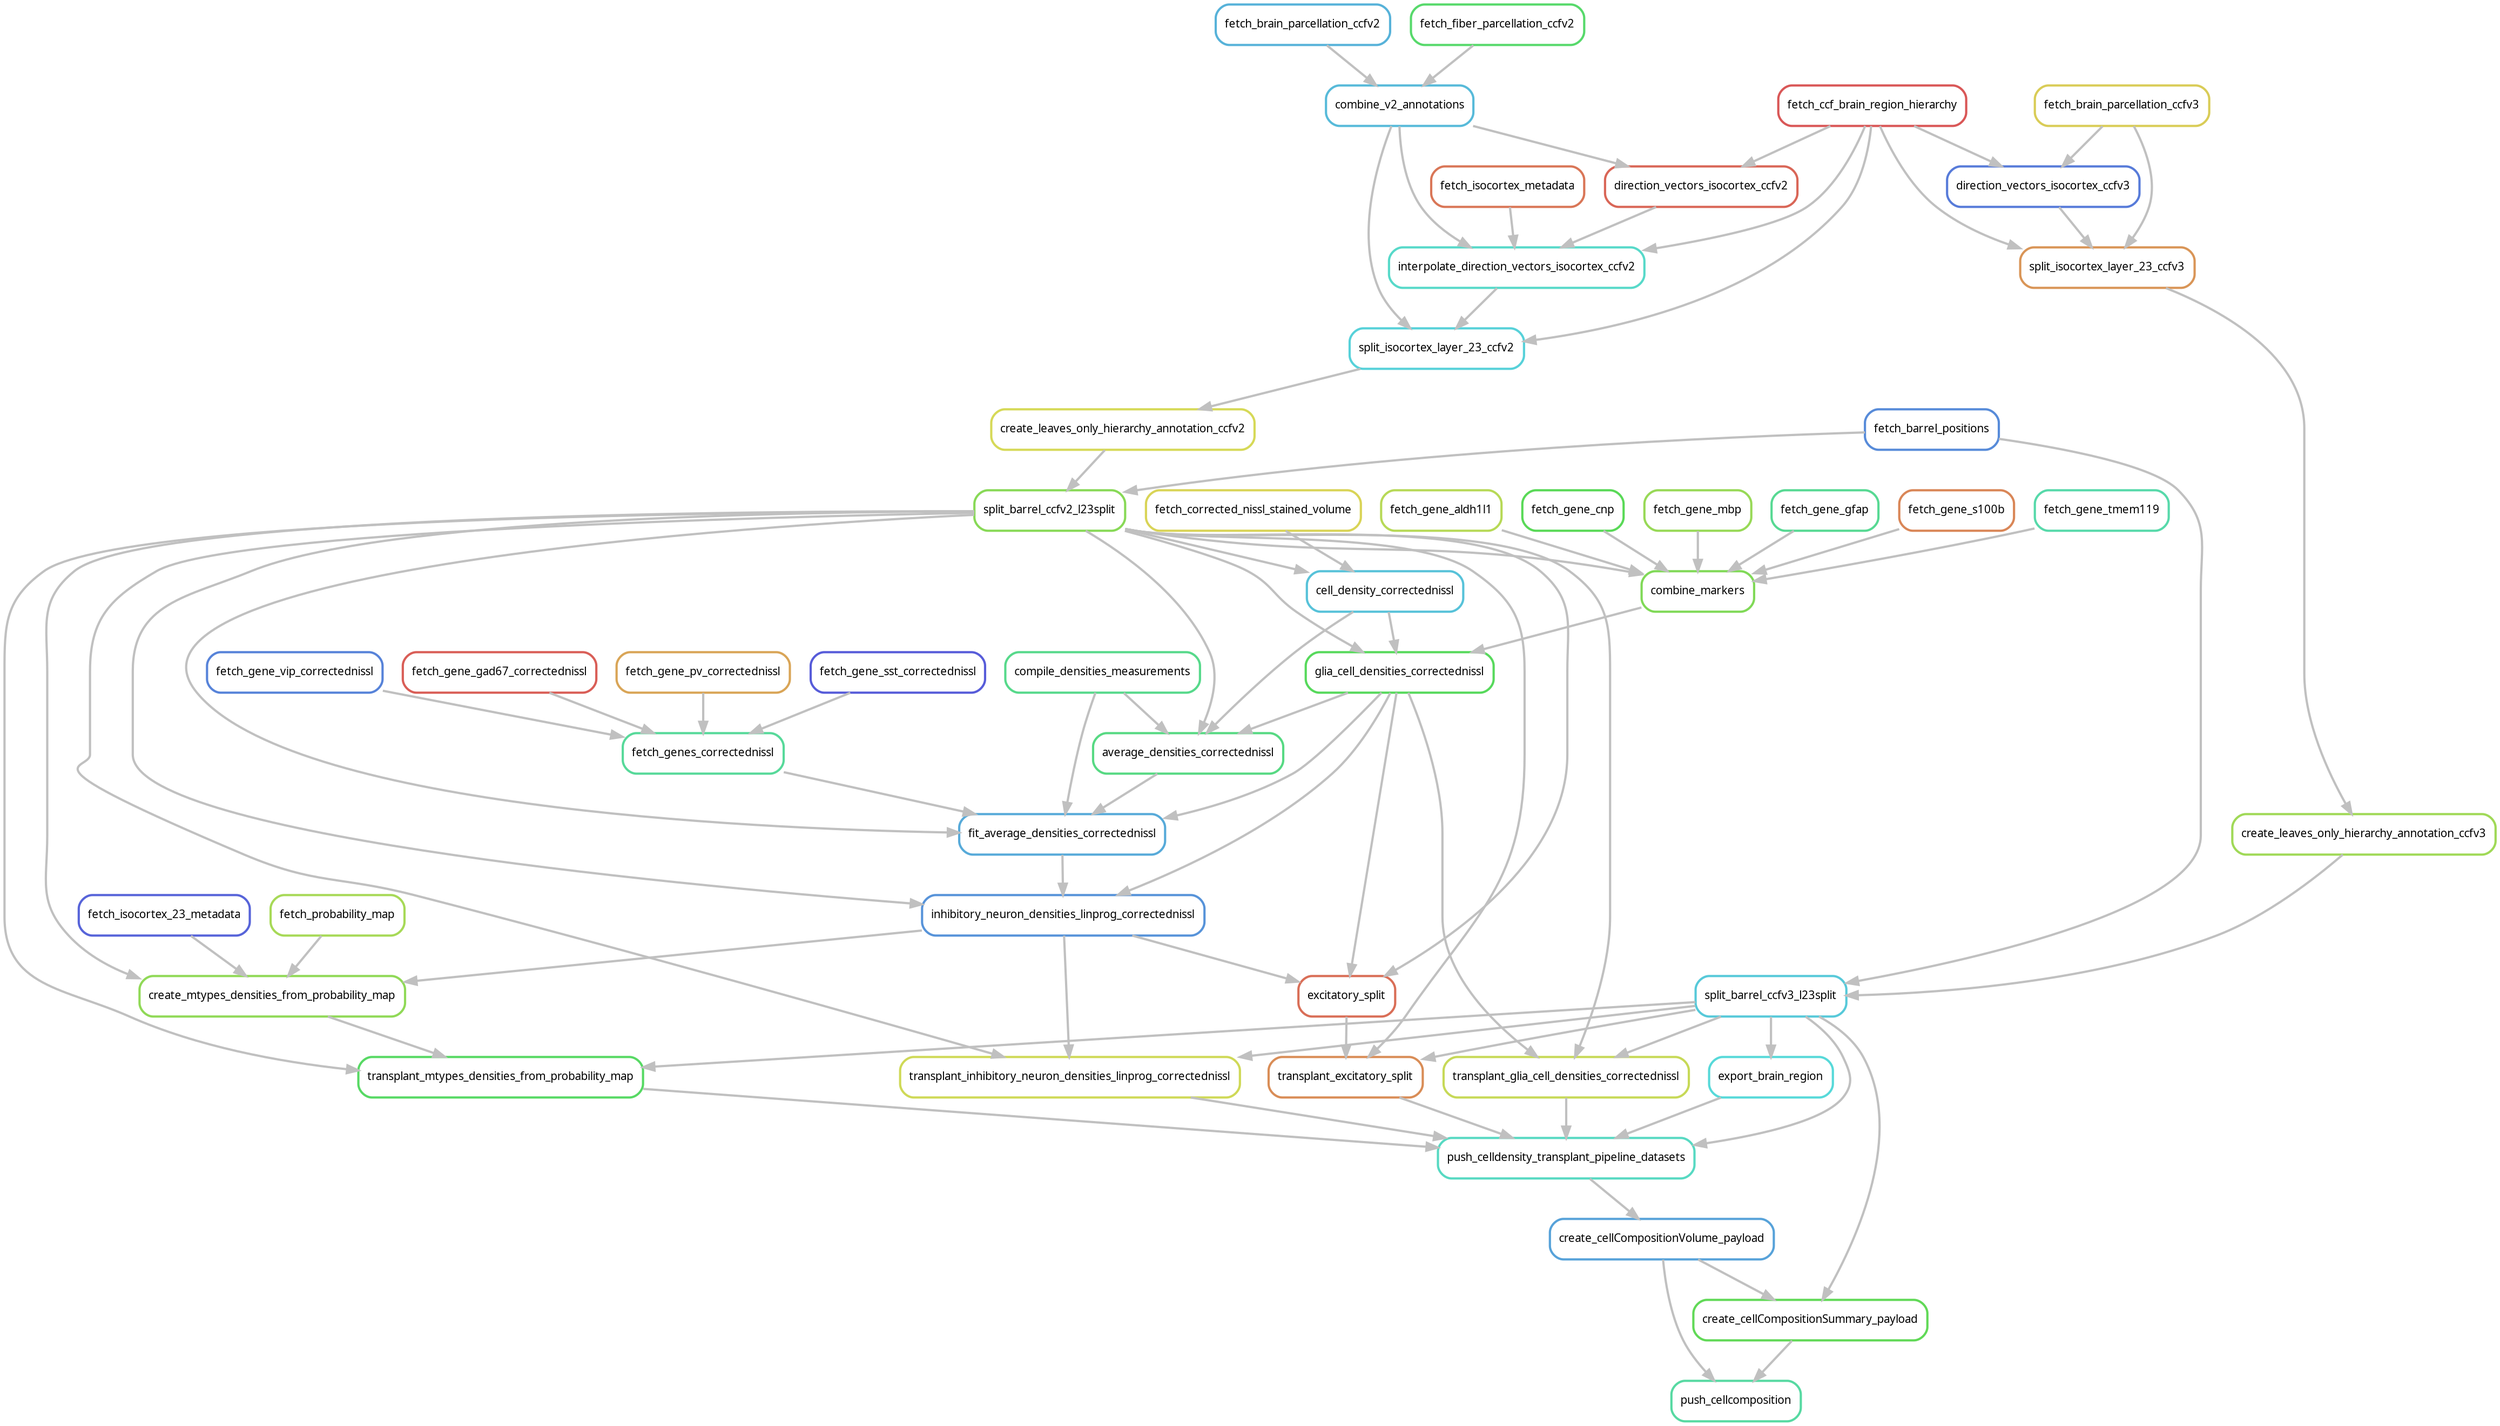 digraph snakemake_dag {
    graph[bgcolor=white, margin=0];
    node[shape=box, style=rounded, fontname=sans,                 fontsize=10, penwidth=2];
    edge[penwidth=2, color=grey];
	0[label = "push_cellcomposition", color = "0.43 0.6 0.85", style="rounded"];
	1[label = "create_cellCompositionVolume_payload", color = "0.57 0.6 0.85", style="rounded"];
	2[label = "push_celldensity_transplant_pipeline_datasets", color = "0.47 0.6 0.85", style="rounded"];
	3[label = "transplant_glia_cell_densities_correctednissl", color = "0.19 0.6 0.85", style="rounded"];
	4[label = "split_barrel_ccfv2_l23split", color = "0.27 0.6 0.85", style="rounded"];
	5[label = "create_leaves_only_hierarchy_annotation_ccfv2", color = "0.17 0.6 0.85", style="rounded"];
	6[label = "split_isocortex_layer_23_ccfv2", color = "0.51 0.6 0.85", style="rounded"];
	7[label = "fetch_ccf_brain_region_hierarchy", color = "0.00 0.6 0.85", style="rounded"];
	8[label = "combine_v2_annotations", color = "0.54 0.6 0.85", style="rounded"];
	9[label = "fetch_brain_parcellation_ccfv2", color = "0.55 0.6 0.85", style="rounded"];
	10[label = "fetch_fiber_parcellation_ccfv2", color = "0.36 0.6 0.85", style="rounded"];
	11[label = "interpolate_direction_vectors_isocortex_ccfv2", color = "0.48 0.6 0.85", style="rounded"];
	12[label = "direction_vectors_isocortex_ccfv2", color = "0.02 0.6 0.85", style="rounded"];
	13[label = "fetch_isocortex_metadata", color = "0.04 0.6 0.85", style="rounded"];
	14[label = "fetch_barrel_positions", color = "0.60 0.6 0.85", style="rounded"];
	15[label = "split_barrel_ccfv3_l23split", color = "0.52 0.6 0.85", style="rounded"];
	16[label = "create_leaves_only_hierarchy_annotation_ccfv3", color = "0.24 0.6 0.85", style="rounded"];
	17[label = "split_isocortex_layer_23_ccfv3", color = "0.08 0.6 0.85", style="rounded"];
	18[label = "fetch_brain_parcellation_ccfv3", color = "0.15 0.6 0.85", style="rounded"];
	19[label = "direction_vectors_isocortex_ccfv3", color = "0.62 0.6 0.85", style="rounded"];
	20[label = "glia_cell_densities_correctednissl", color = "0.34 0.6 0.85", style="rounded"];
	21[label = "cell_density_correctednissl", color = "0.53 0.6 0.85", style="rounded"];
	22[label = "fetch_corrected_nissl_stained_volume", color = "0.16 0.6 0.85", style="rounded"];
	23[label = "combine_markers", color = "0.28 0.6 0.85", style="rounded"];
	24[label = "fetch_gene_aldh1l1", color = "0.21 0.6 0.85", style="rounded"];
	25[label = "fetch_gene_cnp", color = "0.33 0.6 0.85", style="rounded"];
	26[label = "fetch_gene_mbp", color = "0.25 0.6 0.85", style="rounded"];
	27[label = "fetch_gene_gfap", color = "0.41 0.6 0.85", style="rounded"];
	28[label = "fetch_gene_s100b", color = "0.06 0.6 0.85", style="rounded"];
	29[label = "fetch_gene_tmem119", color = "0.44 0.6 0.85", style="rounded"];
	30[label = "transplant_inhibitory_neuron_densities_linprog_correctednissl", color = "0.18 0.6 0.85", style="rounded"];
	31[label = "inhibitory_neuron_densities_linprog_correctednissl", color = "0.59 0.6 0.85", style="rounded"];
	32[label = "fit_average_densities_correctednissl", color = "0.56 0.6 0.85", style="rounded"];
	33[label = "fetch_genes_correctednissl", color = "0.42 0.6 0.85", style="rounded"];
	34[label = "fetch_gene_pv_correctednissl", color = "0.10 0.6 0.85", style="rounded"];
	35[label = "fetch_gene_sst_correctednissl", color = "0.66 0.6 0.85", style="rounded"];
	36[label = "fetch_gene_vip_correctednissl", color = "0.61 0.6 0.85", style="rounded"];
	37[label = "fetch_gene_gad67_correctednissl", color = "0.01 0.6 0.85", style="rounded"];
	38[label = "average_densities_correctednissl", color = "0.39 0.6 0.85", style="rounded"];
	39[label = "compile_densities_measurements", color = "0.40 0.6 0.85", style="rounded"];
	40[label = "transplant_excitatory_split", color = "0.07 0.6 0.85", style="rounded"];
	41[label = "excitatory_split", color = "0.03 0.6 0.85", style="rounded"];
	42[label = "transplant_mtypes_densities_from_probability_map", color = "0.35 0.6 0.85", style="rounded"];
	43[label = "create_mtypes_densities_from_probability_map", color = "0.26 0.6 0.85", style="rounded"];
	44[label = "fetch_probability_map", color = "0.23 0.6 0.85", style="rounded"];
	45[label = "fetch_isocortex_23_metadata", color = "0.65 0.6 0.85", style="rounded"];
	46[label = "export_brain_region", color = "0.50 0.6 0.85", style="rounded"];
	47[label = "create_cellCompositionSummary_payload", color = "0.32 0.6 0.85", style="rounded"];
	1 -> 0
	47 -> 0
	2 -> 1
	3 -> 2
	30 -> 2
	40 -> 2
	42 -> 2
	15 -> 2
	46 -> 2
	4 -> 3
	15 -> 3
	20 -> 3
	5 -> 4
	14 -> 4
	6 -> 5
	7 -> 6
	8 -> 6
	11 -> 6
	9 -> 8
	10 -> 8
	8 -> 11
	7 -> 11
	12 -> 11
	13 -> 11
	8 -> 12
	7 -> 12
	16 -> 15
	14 -> 15
	17 -> 16
	7 -> 17
	18 -> 17
	19 -> 17
	18 -> 19
	7 -> 19
	4 -> 20
	21 -> 20
	23 -> 20
	4 -> 21
	22 -> 21
	24 -> 23
	25 -> 23
	26 -> 23
	27 -> 23
	28 -> 23
	29 -> 23
	4 -> 23
	4 -> 30
	15 -> 30
	31 -> 30
	4 -> 31
	20 -> 31
	32 -> 31
	33 -> 32
	4 -> 32
	20 -> 32
	38 -> 32
	39 -> 32
	34 -> 33
	35 -> 33
	36 -> 33
	37 -> 33
	4 -> 38
	21 -> 38
	20 -> 38
	39 -> 38
	4 -> 40
	15 -> 40
	41 -> 40
	4 -> 41
	20 -> 41
	31 -> 41
	4 -> 42
	15 -> 42
	43 -> 42
	44 -> 43
	31 -> 43
	4 -> 43
	45 -> 43
	15 -> 46
	15 -> 47
	1 -> 47
}            
